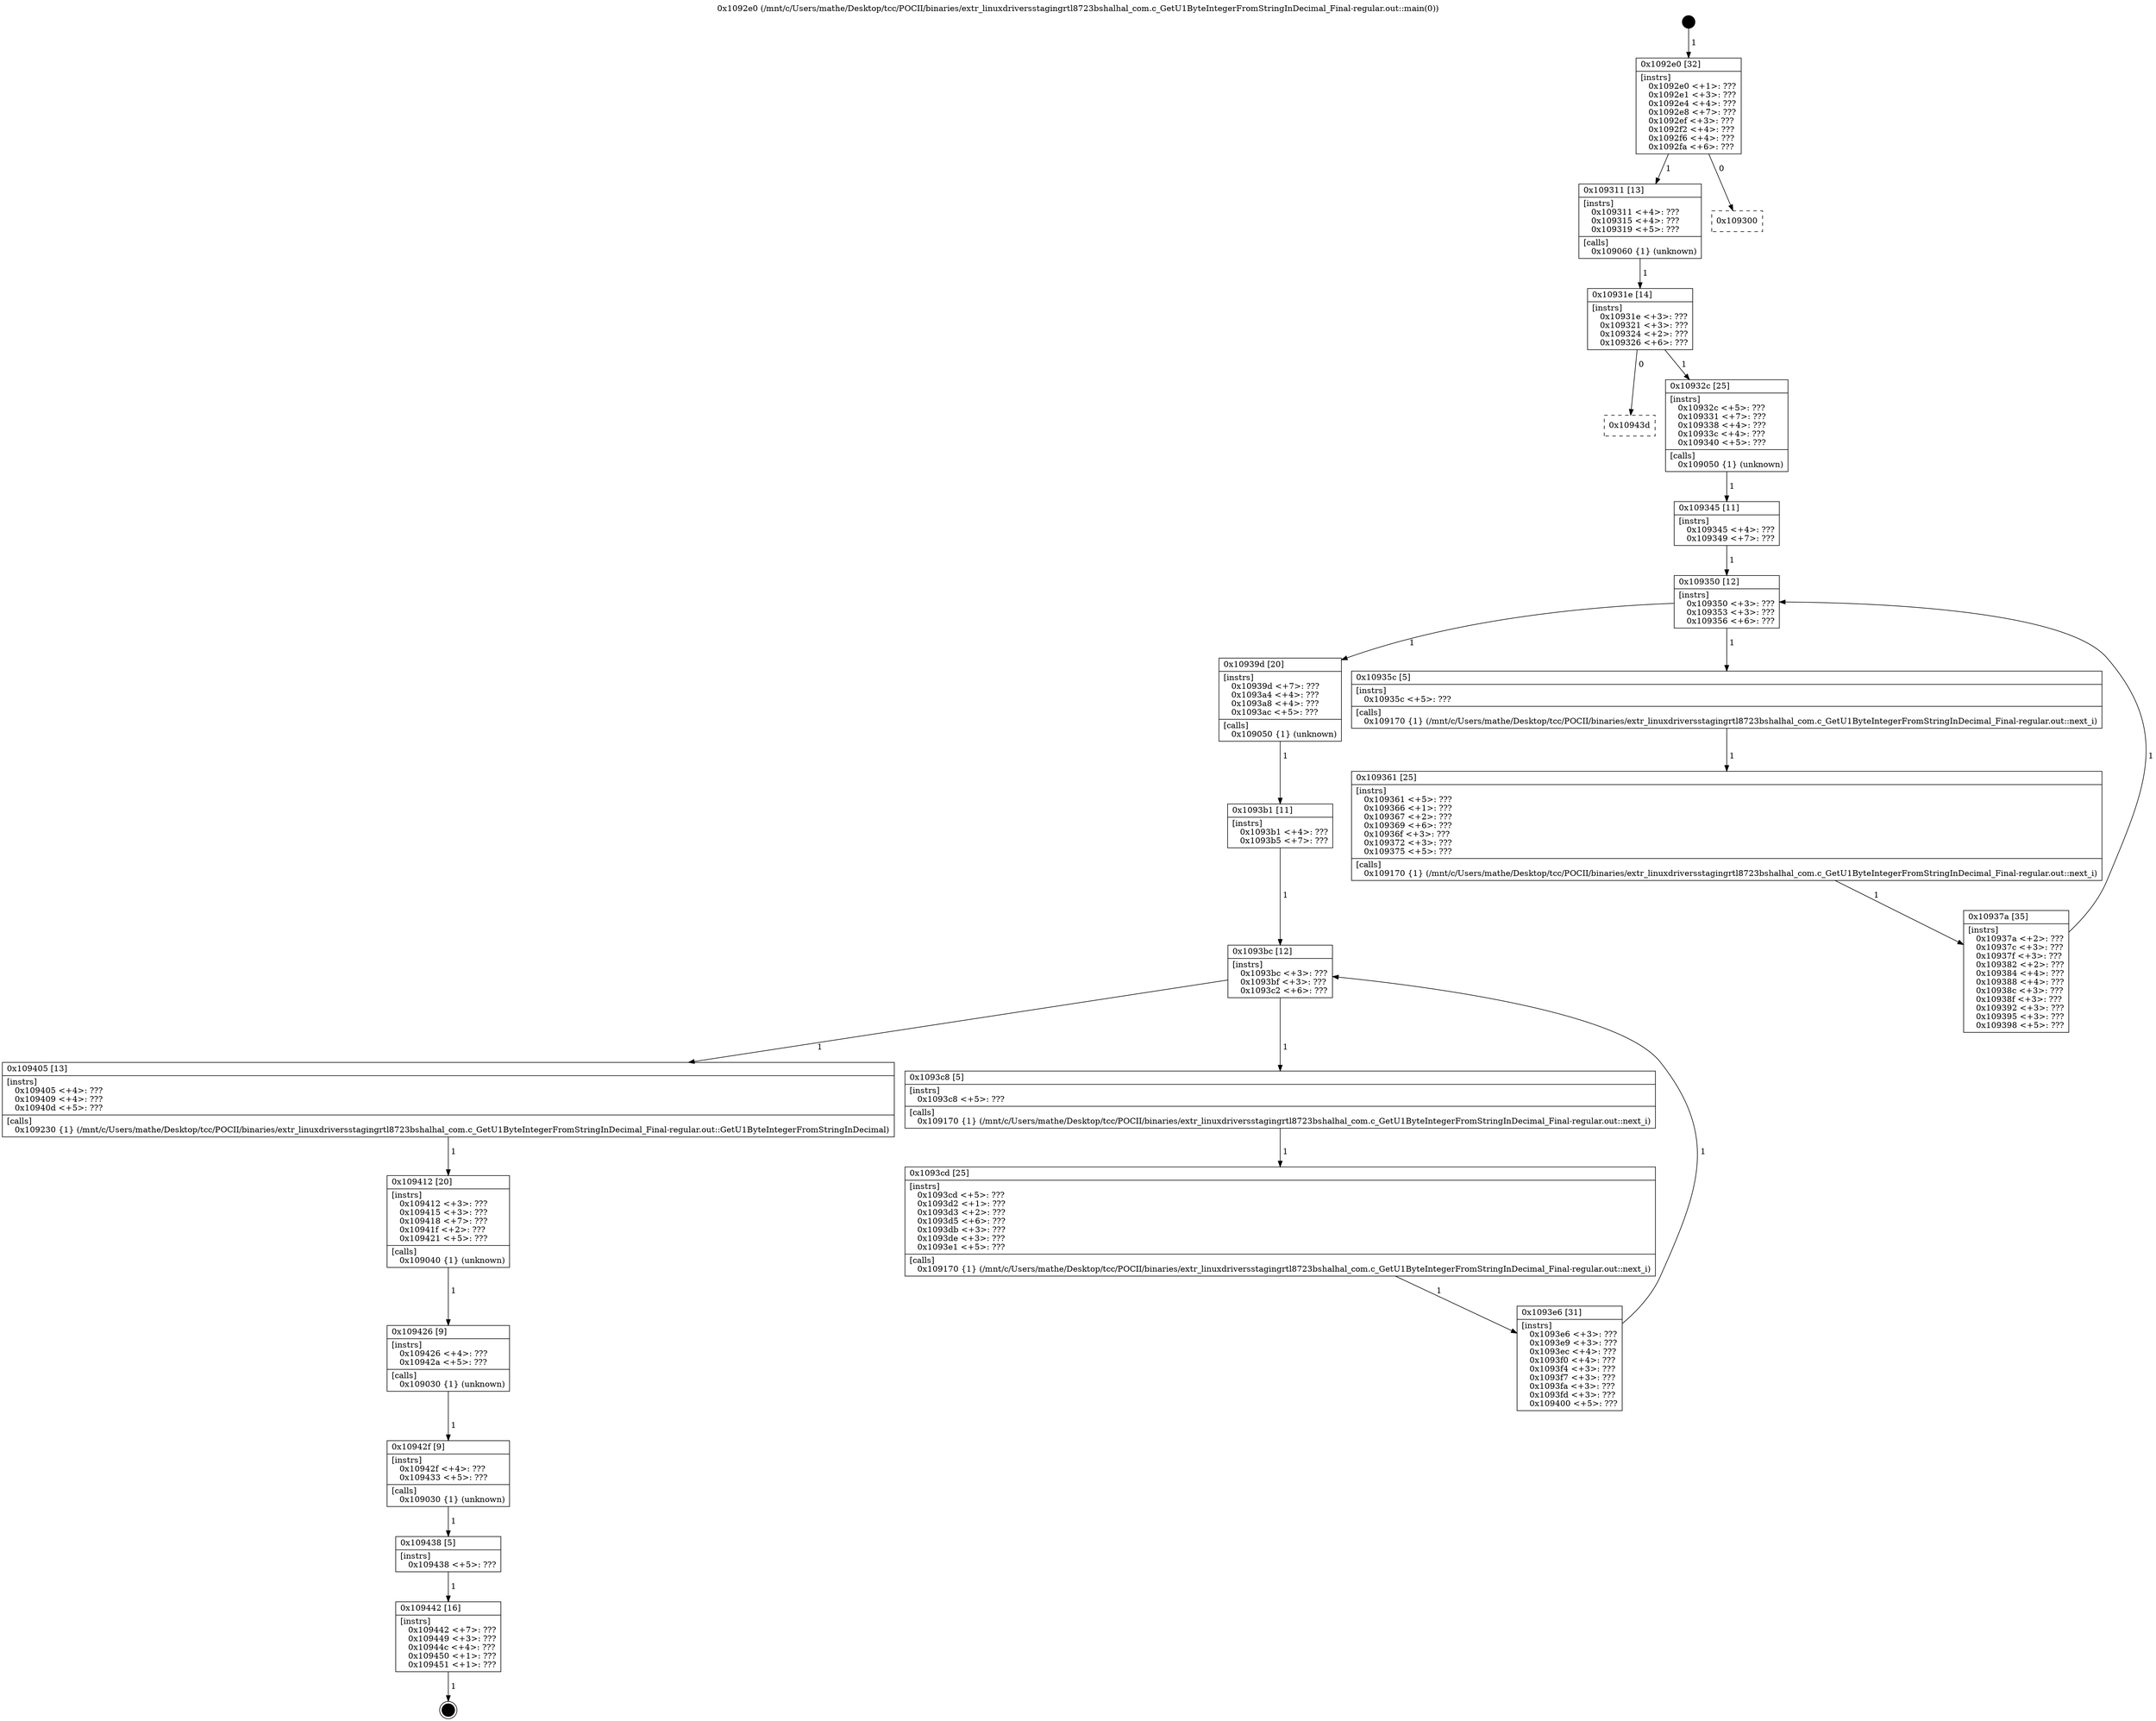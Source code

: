 digraph "0x1092e0" {
  label = "0x1092e0 (/mnt/c/Users/mathe/Desktop/tcc/POCII/binaries/extr_linuxdriversstagingrtl8723bshalhal_com.c_GetU1ByteIntegerFromStringInDecimal_Final-regular.out::main(0))"
  labelloc = "t"
  node[shape=record]

  Entry [label="",width=0.3,height=0.3,shape=circle,fillcolor=black,style=filled]
  "0x1092e0" [label="{
     0x1092e0 [32]\l
     | [instrs]\l
     &nbsp;&nbsp;0x1092e0 \<+1\>: ???\l
     &nbsp;&nbsp;0x1092e1 \<+3\>: ???\l
     &nbsp;&nbsp;0x1092e4 \<+4\>: ???\l
     &nbsp;&nbsp;0x1092e8 \<+7\>: ???\l
     &nbsp;&nbsp;0x1092ef \<+3\>: ???\l
     &nbsp;&nbsp;0x1092f2 \<+4\>: ???\l
     &nbsp;&nbsp;0x1092f6 \<+4\>: ???\l
     &nbsp;&nbsp;0x1092fa \<+6\>: ???\l
  }"]
  "0x109311" [label="{
     0x109311 [13]\l
     | [instrs]\l
     &nbsp;&nbsp;0x109311 \<+4\>: ???\l
     &nbsp;&nbsp;0x109315 \<+4\>: ???\l
     &nbsp;&nbsp;0x109319 \<+5\>: ???\l
     | [calls]\l
     &nbsp;&nbsp;0x109060 \{1\} (unknown)\l
  }"]
  "0x109300" [label="{
     0x109300\l
  }", style=dashed]
  "0x10931e" [label="{
     0x10931e [14]\l
     | [instrs]\l
     &nbsp;&nbsp;0x10931e \<+3\>: ???\l
     &nbsp;&nbsp;0x109321 \<+3\>: ???\l
     &nbsp;&nbsp;0x109324 \<+2\>: ???\l
     &nbsp;&nbsp;0x109326 \<+6\>: ???\l
  }"]
  "0x10943d" [label="{
     0x10943d\l
  }", style=dashed]
  "0x10932c" [label="{
     0x10932c [25]\l
     | [instrs]\l
     &nbsp;&nbsp;0x10932c \<+5\>: ???\l
     &nbsp;&nbsp;0x109331 \<+7\>: ???\l
     &nbsp;&nbsp;0x109338 \<+4\>: ???\l
     &nbsp;&nbsp;0x10933c \<+4\>: ???\l
     &nbsp;&nbsp;0x109340 \<+5\>: ???\l
     | [calls]\l
     &nbsp;&nbsp;0x109050 \{1\} (unknown)\l
  }"]
  Exit [label="",width=0.3,height=0.3,shape=circle,fillcolor=black,style=filled,peripheries=2]
  "0x109350" [label="{
     0x109350 [12]\l
     | [instrs]\l
     &nbsp;&nbsp;0x109350 \<+3\>: ???\l
     &nbsp;&nbsp;0x109353 \<+3\>: ???\l
     &nbsp;&nbsp;0x109356 \<+6\>: ???\l
  }"]
  "0x10939d" [label="{
     0x10939d [20]\l
     | [instrs]\l
     &nbsp;&nbsp;0x10939d \<+7\>: ???\l
     &nbsp;&nbsp;0x1093a4 \<+4\>: ???\l
     &nbsp;&nbsp;0x1093a8 \<+4\>: ???\l
     &nbsp;&nbsp;0x1093ac \<+5\>: ???\l
     | [calls]\l
     &nbsp;&nbsp;0x109050 \{1\} (unknown)\l
  }"]
  "0x10935c" [label="{
     0x10935c [5]\l
     | [instrs]\l
     &nbsp;&nbsp;0x10935c \<+5\>: ???\l
     | [calls]\l
     &nbsp;&nbsp;0x109170 \{1\} (/mnt/c/Users/mathe/Desktop/tcc/POCII/binaries/extr_linuxdriversstagingrtl8723bshalhal_com.c_GetU1ByteIntegerFromStringInDecimal_Final-regular.out::next_i)\l
  }"]
  "0x109361" [label="{
     0x109361 [25]\l
     | [instrs]\l
     &nbsp;&nbsp;0x109361 \<+5\>: ???\l
     &nbsp;&nbsp;0x109366 \<+1\>: ???\l
     &nbsp;&nbsp;0x109367 \<+2\>: ???\l
     &nbsp;&nbsp;0x109369 \<+6\>: ???\l
     &nbsp;&nbsp;0x10936f \<+3\>: ???\l
     &nbsp;&nbsp;0x109372 \<+3\>: ???\l
     &nbsp;&nbsp;0x109375 \<+5\>: ???\l
     | [calls]\l
     &nbsp;&nbsp;0x109170 \{1\} (/mnt/c/Users/mathe/Desktop/tcc/POCII/binaries/extr_linuxdriversstagingrtl8723bshalhal_com.c_GetU1ByteIntegerFromStringInDecimal_Final-regular.out::next_i)\l
  }"]
  "0x10937a" [label="{
     0x10937a [35]\l
     | [instrs]\l
     &nbsp;&nbsp;0x10937a \<+2\>: ???\l
     &nbsp;&nbsp;0x10937c \<+3\>: ???\l
     &nbsp;&nbsp;0x10937f \<+3\>: ???\l
     &nbsp;&nbsp;0x109382 \<+2\>: ???\l
     &nbsp;&nbsp;0x109384 \<+4\>: ???\l
     &nbsp;&nbsp;0x109388 \<+4\>: ???\l
     &nbsp;&nbsp;0x10938c \<+3\>: ???\l
     &nbsp;&nbsp;0x10938f \<+3\>: ???\l
     &nbsp;&nbsp;0x109392 \<+3\>: ???\l
     &nbsp;&nbsp;0x109395 \<+3\>: ???\l
     &nbsp;&nbsp;0x109398 \<+5\>: ???\l
  }"]
  "0x109345" [label="{
     0x109345 [11]\l
     | [instrs]\l
     &nbsp;&nbsp;0x109345 \<+4\>: ???\l
     &nbsp;&nbsp;0x109349 \<+7\>: ???\l
  }"]
  "0x1093bc" [label="{
     0x1093bc [12]\l
     | [instrs]\l
     &nbsp;&nbsp;0x1093bc \<+3\>: ???\l
     &nbsp;&nbsp;0x1093bf \<+3\>: ???\l
     &nbsp;&nbsp;0x1093c2 \<+6\>: ???\l
  }"]
  "0x109405" [label="{
     0x109405 [13]\l
     | [instrs]\l
     &nbsp;&nbsp;0x109405 \<+4\>: ???\l
     &nbsp;&nbsp;0x109409 \<+4\>: ???\l
     &nbsp;&nbsp;0x10940d \<+5\>: ???\l
     | [calls]\l
     &nbsp;&nbsp;0x109230 \{1\} (/mnt/c/Users/mathe/Desktop/tcc/POCII/binaries/extr_linuxdriversstagingrtl8723bshalhal_com.c_GetU1ByteIntegerFromStringInDecimal_Final-regular.out::GetU1ByteIntegerFromStringInDecimal)\l
  }"]
  "0x1093c8" [label="{
     0x1093c8 [5]\l
     | [instrs]\l
     &nbsp;&nbsp;0x1093c8 \<+5\>: ???\l
     | [calls]\l
     &nbsp;&nbsp;0x109170 \{1\} (/mnt/c/Users/mathe/Desktop/tcc/POCII/binaries/extr_linuxdriversstagingrtl8723bshalhal_com.c_GetU1ByteIntegerFromStringInDecimal_Final-regular.out::next_i)\l
  }"]
  "0x1093cd" [label="{
     0x1093cd [25]\l
     | [instrs]\l
     &nbsp;&nbsp;0x1093cd \<+5\>: ???\l
     &nbsp;&nbsp;0x1093d2 \<+1\>: ???\l
     &nbsp;&nbsp;0x1093d3 \<+2\>: ???\l
     &nbsp;&nbsp;0x1093d5 \<+6\>: ???\l
     &nbsp;&nbsp;0x1093db \<+3\>: ???\l
     &nbsp;&nbsp;0x1093de \<+3\>: ???\l
     &nbsp;&nbsp;0x1093e1 \<+5\>: ???\l
     | [calls]\l
     &nbsp;&nbsp;0x109170 \{1\} (/mnt/c/Users/mathe/Desktop/tcc/POCII/binaries/extr_linuxdriversstagingrtl8723bshalhal_com.c_GetU1ByteIntegerFromStringInDecimal_Final-regular.out::next_i)\l
  }"]
  "0x1093e6" [label="{
     0x1093e6 [31]\l
     | [instrs]\l
     &nbsp;&nbsp;0x1093e6 \<+3\>: ???\l
     &nbsp;&nbsp;0x1093e9 \<+3\>: ???\l
     &nbsp;&nbsp;0x1093ec \<+4\>: ???\l
     &nbsp;&nbsp;0x1093f0 \<+4\>: ???\l
     &nbsp;&nbsp;0x1093f4 \<+3\>: ???\l
     &nbsp;&nbsp;0x1093f7 \<+3\>: ???\l
     &nbsp;&nbsp;0x1093fa \<+3\>: ???\l
     &nbsp;&nbsp;0x1093fd \<+3\>: ???\l
     &nbsp;&nbsp;0x109400 \<+5\>: ???\l
  }"]
  "0x1093b1" [label="{
     0x1093b1 [11]\l
     | [instrs]\l
     &nbsp;&nbsp;0x1093b1 \<+4\>: ???\l
     &nbsp;&nbsp;0x1093b5 \<+7\>: ???\l
  }"]
  "0x109412" [label="{
     0x109412 [20]\l
     | [instrs]\l
     &nbsp;&nbsp;0x109412 \<+3\>: ???\l
     &nbsp;&nbsp;0x109415 \<+3\>: ???\l
     &nbsp;&nbsp;0x109418 \<+7\>: ???\l
     &nbsp;&nbsp;0x10941f \<+2\>: ???\l
     &nbsp;&nbsp;0x109421 \<+5\>: ???\l
     | [calls]\l
     &nbsp;&nbsp;0x109040 \{1\} (unknown)\l
  }"]
  "0x109426" [label="{
     0x109426 [9]\l
     | [instrs]\l
     &nbsp;&nbsp;0x109426 \<+4\>: ???\l
     &nbsp;&nbsp;0x10942a \<+5\>: ???\l
     | [calls]\l
     &nbsp;&nbsp;0x109030 \{1\} (unknown)\l
  }"]
  "0x10942f" [label="{
     0x10942f [9]\l
     | [instrs]\l
     &nbsp;&nbsp;0x10942f \<+4\>: ???\l
     &nbsp;&nbsp;0x109433 \<+5\>: ???\l
     | [calls]\l
     &nbsp;&nbsp;0x109030 \{1\} (unknown)\l
  }"]
  "0x109438" [label="{
     0x109438 [5]\l
     | [instrs]\l
     &nbsp;&nbsp;0x109438 \<+5\>: ???\l
  }"]
  "0x109442" [label="{
     0x109442 [16]\l
     | [instrs]\l
     &nbsp;&nbsp;0x109442 \<+7\>: ???\l
     &nbsp;&nbsp;0x109449 \<+3\>: ???\l
     &nbsp;&nbsp;0x10944c \<+4\>: ???\l
     &nbsp;&nbsp;0x109450 \<+1\>: ???\l
     &nbsp;&nbsp;0x109451 \<+1\>: ???\l
  }"]
  Entry -> "0x1092e0" [label=" 1"]
  "0x1092e0" -> "0x109311" [label=" 1"]
  "0x1092e0" -> "0x109300" [label=" 0"]
  "0x109311" -> "0x10931e" [label=" 1"]
  "0x10931e" -> "0x10943d" [label=" 0"]
  "0x10931e" -> "0x10932c" [label=" 1"]
  "0x109442" -> Exit [label=" 1"]
  "0x10932c" -> "0x109345" [label=" 1"]
  "0x109350" -> "0x10939d" [label=" 1"]
  "0x109350" -> "0x10935c" [label=" 1"]
  "0x10935c" -> "0x109361" [label=" 1"]
  "0x109361" -> "0x10937a" [label=" 1"]
  "0x109345" -> "0x109350" [label=" 1"]
  "0x10937a" -> "0x109350" [label=" 1"]
  "0x10939d" -> "0x1093b1" [label=" 1"]
  "0x1093bc" -> "0x109405" [label=" 1"]
  "0x1093bc" -> "0x1093c8" [label=" 1"]
  "0x1093c8" -> "0x1093cd" [label=" 1"]
  "0x1093cd" -> "0x1093e6" [label=" 1"]
  "0x1093b1" -> "0x1093bc" [label=" 1"]
  "0x1093e6" -> "0x1093bc" [label=" 1"]
  "0x109405" -> "0x109412" [label=" 1"]
  "0x109412" -> "0x109426" [label=" 1"]
  "0x109426" -> "0x10942f" [label=" 1"]
  "0x10942f" -> "0x109438" [label=" 1"]
  "0x109438" -> "0x109442" [label=" 1"]
}

